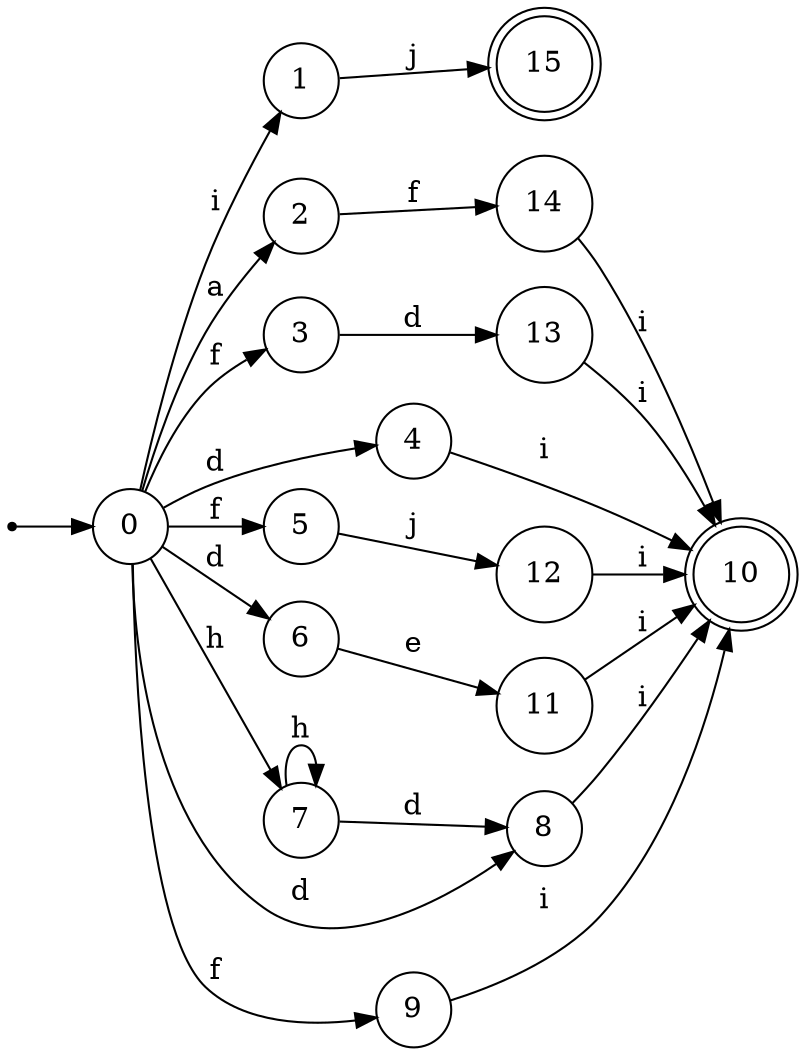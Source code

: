 digraph finite_state_machine {
rankdir=LR;
size="20,20";
node [shape = point]; "dummy0"
node [shape = circle]; "0";
"dummy0" -> "0";
node [shape = circle]; "1";
node [shape = circle]; "2";
node [shape = circle]; "3";
node [shape = circle]; "4";
node [shape = circle]; "5";
node [shape = circle]; "6";
node [shape = circle]; "7";
node [shape = circle]; "8";
node [shape = circle]; "9";
node [shape = doublecircle]; "10";node [shape = circle]; "11";
node [shape = circle]; "12";
node [shape = circle]; "13";
node [shape = circle]; "14";
node [shape = doublecircle]; "15";"0" -> "1" [label = "i"];
 "0" -> "2" [label = "a"];
 "0" -> "9" [label = "f"];
 "0" -> "3" [label = "f"];
 "0" -> "5" [label = "f"];
 "0" -> "8" [label = "d"];
 "0" -> "4" [label = "d"];
 "0" -> "6" [label = "d"];
 "0" -> "7" [label = "h"];
 "9" -> "10" [label = "i"];
 "8" -> "10" [label = "i"];
 "7" -> "7" [label = "h"];
 "7" -> "8" [label = "d"];
 "6" -> "11" [label = "e"];
 "11" -> "10" [label = "i"];
 "5" -> "12" [label = "j"];
 "12" -> "10" [label = "i"];
 "4" -> "10" [label = "i"];
 "3" -> "13" [label = "d"];
 "13" -> "10" [label = "i"];
 "2" -> "14" [label = "f"];
 "14" -> "10" [label = "i"];
 "1" -> "15" [label = "j"];
 }
